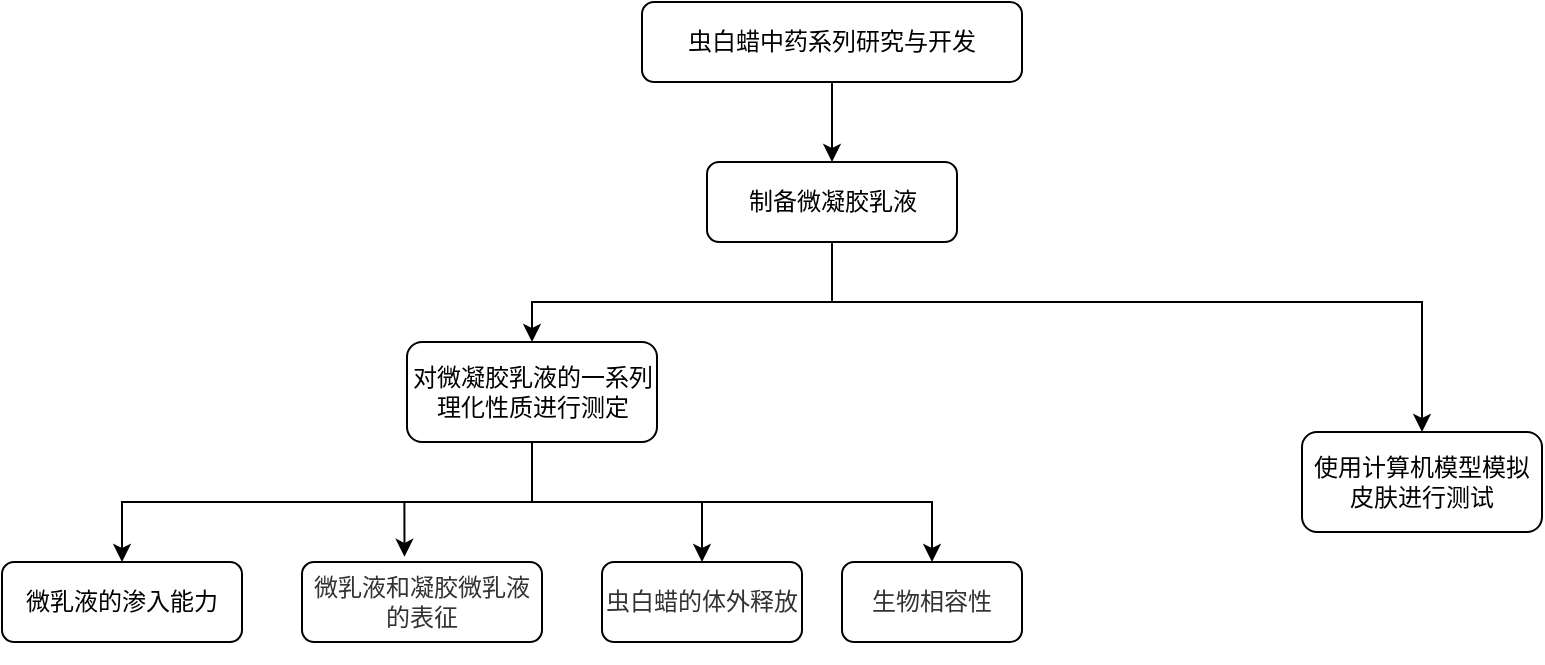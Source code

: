 <mxfile version="15.5.9" type="github">
  <diagram name="Page-1" id="52a04d89-c75d-2922-d76d-85b35f80e030">
    <mxGraphModel dx="784" dy="593" grid="1" gridSize="10" guides="1" tooltips="1" connect="1" arrows="1" fold="1" page="1" pageScale="1" pageWidth="1100" pageHeight="850" background="none" math="0" shadow="0">
      <root>
        <mxCell id="0" />
        <mxCell id="1" parent="0" />
        <mxCell id="wrmkv-2-swTy5kxOgyaR-1" value="&lt;font style=&quot;vertical-align: inherit&quot;&gt;&lt;font style=&quot;vertical-align: inherit&quot;&gt;虫白蜡中药系列研究与开发&lt;/font&gt;&lt;/font&gt;" style="rounded=1;whiteSpace=wrap;html=1;" vertex="1" parent="1">
          <mxGeometry x="350" y="160" width="190" height="40" as="geometry" />
        </mxCell>
        <mxCell id="wrmkv-2-swTy5kxOgyaR-2" value="" style="endArrow=classic;html=1;rounded=0;exitX=0.5;exitY=1;exitDx=0;exitDy=0;" edge="1" parent="1" source="wrmkv-2-swTy5kxOgyaR-1">
          <mxGeometry width="50" height="50" relative="1" as="geometry">
            <mxPoint x="390" y="300" as="sourcePoint" />
            <mxPoint x="445" y="240" as="targetPoint" />
            <Array as="points" />
          </mxGeometry>
        </mxCell>
        <mxCell id="wrmkv-2-swTy5kxOgyaR-28" style="edgeStyle=orthogonalEdgeStyle;rounded=0;orthogonalLoop=1;jettySize=auto;html=1;exitX=0.5;exitY=1;exitDx=0;exitDy=0;entryX=0.5;entryY=0;entryDx=0;entryDy=0;fontFamily=Helvetica;fontSize=12;" edge="1" parent="1" source="wrmkv-2-swTy5kxOgyaR-3" target="wrmkv-2-swTy5kxOgyaR-4">
          <mxGeometry relative="1" as="geometry">
            <Array as="points">
              <mxPoint x="445" y="310" />
              <mxPoint x="295" y="310" />
            </Array>
          </mxGeometry>
        </mxCell>
        <mxCell id="wrmkv-2-swTy5kxOgyaR-29" style="edgeStyle=orthogonalEdgeStyle;rounded=0;orthogonalLoop=1;jettySize=auto;html=1;exitX=0.5;exitY=1;exitDx=0;exitDy=0;entryX=0.5;entryY=0;entryDx=0;entryDy=0;fontFamily=Helvetica;fontSize=12;" edge="1" parent="1" source="wrmkv-2-swTy5kxOgyaR-3" target="wrmkv-2-swTy5kxOgyaR-23">
          <mxGeometry relative="1" as="geometry">
            <Array as="points">
              <mxPoint x="445" y="310" />
              <mxPoint x="740" y="310" />
            </Array>
          </mxGeometry>
        </mxCell>
        <mxCell id="wrmkv-2-swTy5kxOgyaR-3" value="&lt;font style=&quot;vertical-align: inherit&quot;&gt;&lt;font style=&quot;vertical-align: inherit&quot;&gt;&lt;font style=&quot;vertical-align: inherit&quot;&gt;&lt;font style=&quot;vertical-align: inherit&quot;&gt;&lt;font style=&quot;vertical-align: inherit&quot;&gt;&lt;font style=&quot;vertical-align: inherit&quot;&gt;制备微凝胶乳液&lt;/font&gt;&lt;/font&gt;&lt;/font&gt;&lt;/font&gt;&lt;/font&gt;&lt;/font&gt;" style="rounded=1;whiteSpace=wrap;html=1;" vertex="1" parent="1">
          <mxGeometry x="382.5" y="240" width="125" height="40" as="geometry" />
        </mxCell>
        <mxCell id="wrmkv-2-swTy5kxOgyaR-17" style="edgeStyle=orthogonalEdgeStyle;rounded=0;orthogonalLoop=1;jettySize=auto;html=1;exitX=0.5;exitY=1;exitDx=0;exitDy=0;entryX=0.427;entryY=-0.065;entryDx=0;entryDy=0;entryPerimeter=0;fontFamily=Helvetica;fontSize=12;" edge="1" parent="1" source="wrmkv-2-swTy5kxOgyaR-4" target="wrmkv-2-swTy5kxOgyaR-8">
          <mxGeometry relative="1" as="geometry" />
        </mxCell>
        <mxCell id="wrmkv-2-swTy5kxOgyaR-18" style="edgeStyle=orthogonalEdgeStyle;rounded=0;orthogonalLoop=1;jettySize=auto;html=1;exitX=0.5;exitY=1;exitDx=0;exitDy=0;entryX=0.5;entryY=0;entryDx=0;entryDy=0;fontFamily=Helvetica;fontSize=12;" edge="1" parent="1" source="wrmkv-2-swTy5kxOgyaR-4" target="wrmkv-2-swTy5kxOgyaR-13">
          <mxGeometry relative="1" as="geometry" />
        </mxCell>
        <mxCell id="wrmkv-2-swTy5kxOgyaR-19" style="edgeStyle=orthogonalEdgeStyle;rounded=0;orthogonalLoop=1;jettySize=auto;html=1;exitX=0.5;exitY=1;exitDx=0;exitDy=0;entryX=0.5;entryY=0;entryDx=0;entryDy=0;fontFamily=Helvetica;fontSize=12;" edge="1" parent="1" source="wrmkv-2-swTy5kxOgyaR-4" target="wrmkv-2-swTy5kxOgyaR-10">
          <mxGeometry relative="1" as="geometry" />
        </mxCell>
        <mxCell id="wrmkv-2-swTy5kxOgyaR-22" style="edgeStyle=orthogonalEdgeStyle;rounded=0;orthogonalLoop=1;jettySize=auto;html=1;exitX=0.5;exitY=1;exitDx=0;exitDy=0;fontFamily=Helvetica;fontSize=12;" edge="1" parent="1" source="wrmkv-2-swTy5kxOgyaR-4" target="wrmkv-2-swTy5kxOgyaR-15">
          <mxGeometry relative="1" as="geometry" />
        </mxCell>
        <mxCell id="wrmkv-2-swTy5kxOgyaR-4" value="&lt;font style=&quot;vertical-align: inherit&quot;&gt;&lt;font style=&quot;vertical-align: inherit&quot;&gt;对微凝胶乳液的一系列理化性质进行测定&lt;/font&gt;&lt;/font&gt;" style="rounded=1;whiteSpace=wrap;html=1;" vertex="1" parent="1">
          <mxGeometry x="232.5" y="330" width="125" height="50" as="geometry" />
        </mxCell>
        <mxCell id="wrmkv-2-swTy5kxOgyaR-8" value="&lt;p style=&quot;box-sizing: border-box ; margin-top: 1rem ; margin-bottom: 1rem ; position: relative ; color: rgb(51 , 51 , 51)&quot;&gt;&lt;span class=&quot;md-plain md-expand&quot; style=&quot;box-sizing: border-box&quot;&gt;&lt;font style=&quot;font-size: 12px&quot; face=&quot;Helvetica&quot;&gt;微乳液和凝胶微乳液的表征&lt;/font&gt;&lt;/span&gt;&lt;/p&gt;" style="rounded=1;whiteSpace=wrap;html=1;" vertex="1" parent="1">
          <mxGeometry x="180" y="440" width="120" height="40" as="geometry" />
        </mxCell>
        <mxCell id="wrmkv-2-swTy5kxOgyaR-10" value="微乳液的渗入能力" style="rounded=1;whiteSpace=wrap;html=1;" vertex="1" parent="1">
          <mxGeometry x="30" y="440" width="120" height="40" as="geometry" />
        </mxCell>
        <mxCell id="wrmkv-2-swTy5kxOgyaR-13" value="&lt;p style=&quot;box-sizing: border-box ; margin-top: 1rem ; margin-bottom: 1rem ; position: relative ; color: rgb(51 , 51 , 51)&quot;&gt;&lt;span class=&quot;md-plain md-expand&quot; style=&quot;box-sizing: border-box&quot;&gt;&lt;font style=&quot;font-size: 12px&quot;&gt;虫白蜡的体外释放&lt;/font&gt;&lt;/span&gt;&lt;/p&gt;" style="rounded=1;whiteSpace=wrap;html=1;fontFamily=Helvetica;fontSize=12;" vertex="1" parent="1">
          <mxGeometry x="330" y="440" width="100" height="40" as="geometry" />
        </mxCell>
        <mxCell id="wrmkv-2-swTy5kxOgyaR-15" value="&lt;p style=&quot;box-sizing: border-box ; margin-top: 1rem ; margin-bottom: 1rem ; font-family: &amp;#34;lm roman 10&amp;#34; , ; position: relative ; color: rgb(51 , 51 , 51)&quot;&gt;&lt;span class=&quot;md-plain md-expand&quot; style=&quot;box-sizing: border-box&quot;&gt;&lt;font style=&quot;font-size: 12px&quot;&gt;生物相容性&lt;/font&gt;&lt;/span&gt;&lt;/p&gt;" style="rounded=1;whiteSpace=wrap;html=1;fontFamily=Helvetica;fontSize=12;" vertex="1" parent="1">
          <mxGeometry x="450" y="440" width="90" height="40" as="geometry" />
        </mxCell>
        <mxCell id="wrmkv-2-swTy5kxOgyaR-23" value="使用计算机模型模拟皮肤进行测试" style="rounded=1;whiteSpace=wrap;html=1;fontFamily=Helvetica;fontSize=12;" vertex="1" parent="1">
          <mxGeometry x="680" y="375" width="120" height="50" as="geometry" />
        </mxCell>
      </root>
    </mxGraphModel>
  </diagram>
</mxfile>
